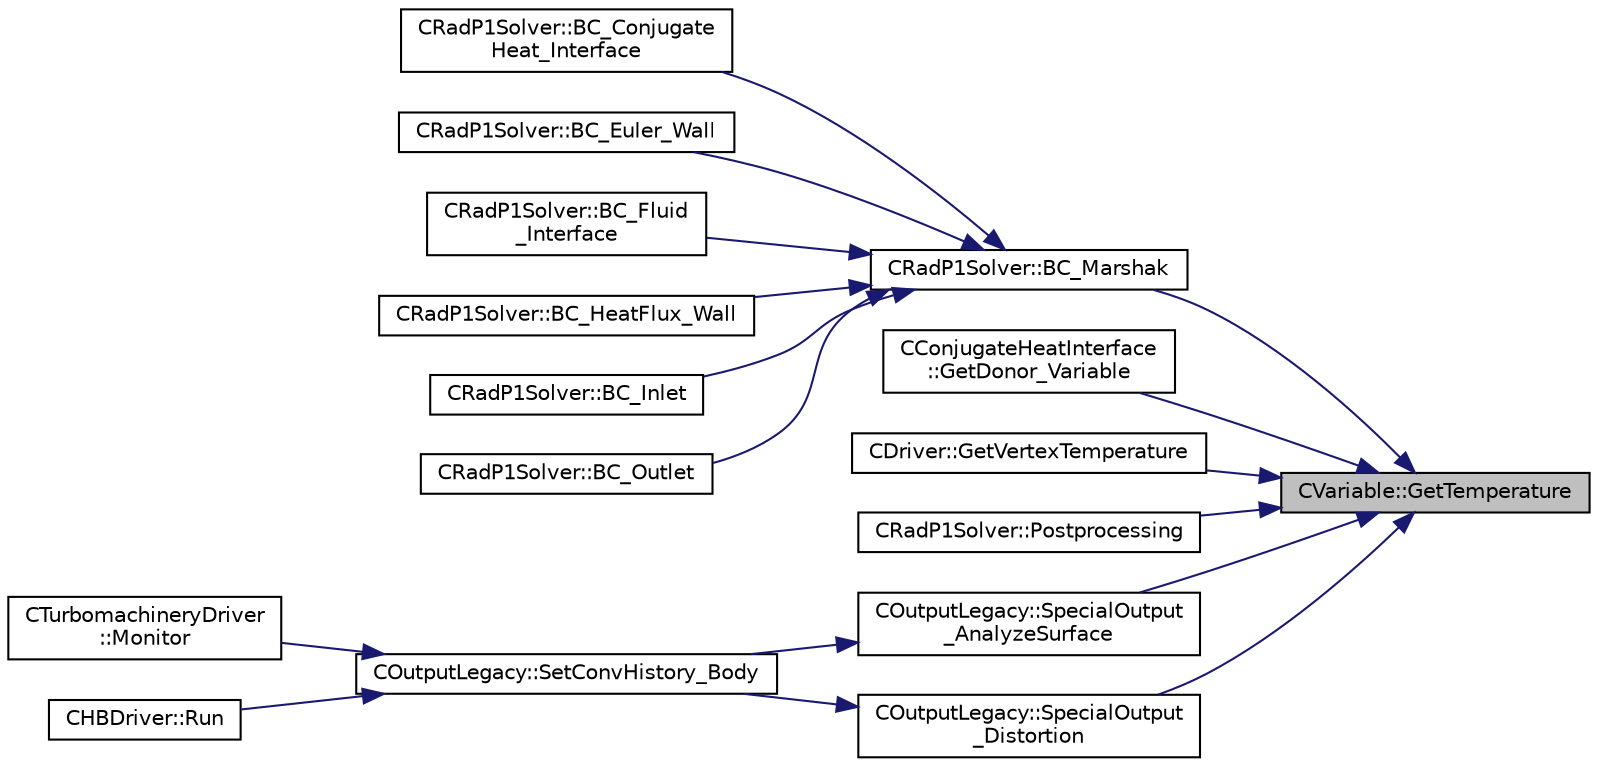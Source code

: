 digraph "CVariable::GetTemperature"
{
 // LATEX_PDF_SIZE
  edge [fontname="Helvetica",fontsize="10",labelfontname="Helvetica",labelfontsize="10"];
  node [fontname="Helvetica",fontsize="10",shape=record];
  rankdir="RL";
  Node1 [label="CVariable::GetTemperature",height=0.2,width=0.4,color="black", fillcolor="grey75", style="filled", fontcolor="black",tooltip="A virtual member."];
  Node1 -> Node2 [dir="back",color="midnightblue",fontsize="10",style="solid",fontname="Helvetica"];
  Node2 [label="CRadP1Solver::BC_Marshak",height=0.2,width=0.4,color="black", fillcolor="white", style="filled",URL="$classCRadP1Solver.html#abfe27f7a2dd3f371b52cfecd93acdc87",tooltip="Impose the Marshak boundary condition."];
  Node2 -> Node3 [dir="back",color="midnightblue",fontsize="10",style="solid",fontname="Helvetica"];
  Node3 [label="CRadP1Solver::BC_Conjugate\lHeat_Interface",height=0.2,width=0.4,color="black", fillcolor="white", style="filled",URL="$classCRadP1Solver.html#a3fe6a36acb081b47eff2de4c8b0e0fd7",tooltip="Impose the Marshak BC on conjugate heat interfaces."];
  Node2 -> Node4 [dir="back",color="midnightblue",fontsize="10",style="solid",fontname="Helvetica"];
  Node4 [label="CRadP1Solver::BC_Euler_Wall",height=0.2,width=0.4,color="black", fillcolor="white", style="filled",URL="$classCRadP1Solver.html#acc71fea1636d568694513efc4a07e268",tooltip="Impose via the Marshak BC on Euler walls."];
  Node2 -> Node5 [dir="back",color="midnightblue",fontsize="10",style="solid",fontname="Helvetica"];
  Node5 [label="CRadP1Solver::BC_Fluid\l_Interface",height=0.2,width=0.4,color="black", fillcolor="white", style="filled",URL="$classCRadP1Solver.html#abf8015bb8d3f6cb29da118e8bdeca05d",tooltip="Impose the Marshak BC on sliding interfaces."];
  Node2 -> Node6 [dir="back",color="midnightblue",fontsize="10",style="solid",fontname="Helvetica"];
  Node6 [label="CRadP1Solver::BC_HeatFlux_Wall",height=0.2,width=0.4,color="black", fillcolor="white", style="filled",URL="$classCRadP1Solver.html#af20bae041d9e18f6f09e6e2025d48b08",tooltip="Impose the Marshak BC on Heatflux wall boundaries."];
  Node2 -> Node7 [dir="back",color="midnightblue",fontsize="10",style="solid",fontname="Helvetica"];
  Node7 [label="CRadP1Solver::BC_Inlet",height=0.2,width=0.4,color="black", fillcolor="white", style="filled",URL="$classCRadP1Solver.html#ae8362cfdf8d6db5464c0993e62448fde",tooltip="Impose the Marshak BC on inlet boundaries."];
  Node2 -> Node8 [dir="back",color="midnightblue",fontsize="10",style="solid",fontname="Helvetica"];
  Node8 [label="CRadP1Solver::BC_Outlet",height=0.2,width=0.4,color="black", fillcolor="white", style="filled",URL="$classCRadP1Solver.html#a7363b0e5e1eefd9ced01fb82d14154f0",tooltip="Impose the Marshak BC on outlet boundaries."];
  Node1 -> Node9 [dir="back",color="midnightblue",fontsize="10",style="solid",fontname="Helvetica"];
  Node9 [label="CConjugateHeatInterface\l::GetDonor_Variable",height=0.2,width=0.4,color="black", fillcolor="white", style="filled",URL="$classCConjugateHeatInterface.html#a11264c7dda7df147258e1ee89b315ea8",tooltip="Retrieve the variable that will be sent from donor mesh to target mesh."];
  Node1 -> Node10 [dir="back",color="midnightblue",fontsize="10",style="solid",fontname="Helvetica"];
  Node10 [label="CDriver::GetVertexTemperature",height=0.2,width=0.4,color="black", fillcolor="white", style="filled",URL="$classCDriver.html#ae8fb15b37198c1f17f79ef1053956135",tooltip="Get the temperature at a vertex on a specified marker."];
  Node1 -> Node11 [dir="back",color="midnightblue",fontsize="10",style="solid",fontname="Helvetica"];
  Node11 [label="CRadP1Solver::Postprocessing",height=0.2,width=0.4,color="black", fillcolor="white", style="filled",URL="$classCRadP1Solver.html#a560798672f7fb4897c17ecb0ec9efe12",tooltip="A virtual member."];
  Node1 -> Node12 [dir="back",color="midnightblue",fontsize="10",style="solid",fontname="Helvetica"];
  Node12 [label="COutputLegacy::SpecialOutput\l_AnalyzeSurface",height=0.2,width=0.4,color="black", fillcolor="white", style="filled",URL="$classCOutputLegacy.html#aa3858239b1c954b2ca85dc14e0e9525e",tooltip="Writes one dimensional output."];
  Node12 -> Node13 [dir="back",color="midnightblue",fontsize="10",style="solid",fontname="Helvetica"];
  Node13 [label="COutputLegacy::SetConvHistory_Body",height=0.2,width=0.4,color="black", fillcolor="white", style="filled",URL="$classCOutputLegacy.html#a217cc0d778a3828499189a9debee47c6",tooltip="Write the history file and the convergence on the screen for serial computations."];
  Node13 -> Node14 [dir="back",color="midnightblue",fontsize="10",style="solid",fontname="Helvetica"];
  Node14 [label="CTurbomachineryDriver\l::Monitor",height=0.2,width=0.4,color="black", fillcolor="white", style="filled",URL="$classCTurbomachineryDriver.html#a46d71c90157f3116888e41d0789be956",tooltip="Monitor the computation."];
  Node13 -> Node15 [dir="back",color="midnightblue",fontsize="10",style="solid",fontname="Helvetica"];
  Node15 [label="CHBDriver::Run",height=0.2,width=0.4,color="black", fillcolor="white", style="filled",URL="$classCHBDriver.html#a741b28f789c77858055bdea1d5716f21",tooltip="Run a single iteration of a Harmonic Balance problem."];
  Node1 -> Node16 [dir="back",color="midnightblue",fontsize="10",style="solid",fontname="Helvetica"];
  Node16 [label="COutputLegacy::SpecialOutput\l_Distortion",height=0.2,width=0.4,color="black", fillcolor="white", style="filled",URL="$classCOutputLegacy.html#a32ea10e00944863f1051b1b0eea2dc5e",tooltip="Create and write the file with the flow coefficient on the surface."];
  Node16 -> Node13 [dir="back",color="midnightblue",fontsize="10",style="solid",fontname="Helvetica"];
}
